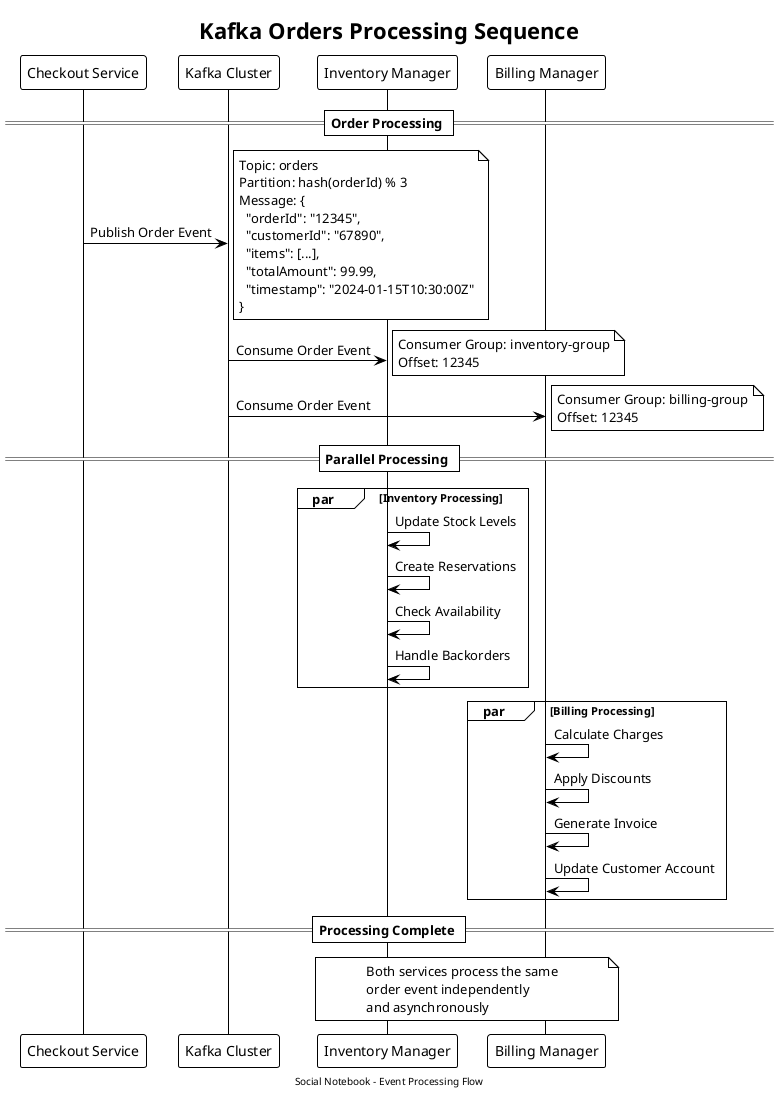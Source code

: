 @startuml
!theme plain
title Kafka Orders Processing Sequence
footer Social Notebook - Event Processing Flow

scale max 800 width

participant "Checkout Service" as checkout
participant "Kafka Cluster" as kafka
participant "Inventory Manager" as inventory
participant "Billing Manager" as billing

== Order Processing ==

checkout -> kafka : Publish Order Event
note right
  Topic: orders
  Partition: hash(orderId) % 3
  Message: {
    "orderId": "12345",
    "customerId": "67890",
    "items": [...],
    "totalAmount": 99.99,
    "timestamp": "2024-01-15T10:30:00Z"
  }
end note

kafka -> inventory : Consume Order Event
note right
  Consumer Group: inventory-group
  Offset: 12345
end note

kafka -> billing : Consume Order Event
note right
  Consumer Group: billing-group
  Offset: 12345
end note

== Parallel Processing ==

par Inventory Processing
  inventory -> inventory : Update Stock Levels
  inventory -> inventory : Create Reservations
  inventory -> inventory : Check Availability
  inventory -> inventory : Handle Backorders
end

par Billing Processing
  billing -> billing : Calculate Charges
  billing -> billing : Apply Discounts
  billing -> billing : Generate Invoice
  billing -> billing : Update Customer Account
end

== Processing Complete ==

note over inventory, billing
  Both services process the same
  order event independently
  and asynchronously
end note

@enduml
